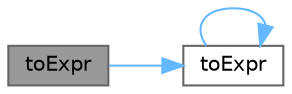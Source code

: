 digraph "toExpr"
{
 // LATEX_PDF_SIZE
  bgcolor="transparent";
  edge [fontname=Helvetica,fontsize=10,labelfontname=Helvetica,labelfontsize=10];
  node [fontname=Helvetica,fontsize=10,shape=box,height=0.2,width=0.4];
  rankdir="LR";
  Node1 [id="Node000001",label="toExpr",height=0.2,width=0.4,color="gray40", fillcolor="grey60", style="filled", fontcolor="black",tooltip=" "];
  Node1 -> Node2 [id="edge1_Node000001_Node000002",color="steelblue1",style="solid",tooltip=" "];
  Node2 [id="Node000002",label="toExpr",height=0.2,width=0.4,color="grey40", fillcolor="white", style="filled",URL="$classFoam_1_1expressions_1_1exprString.html#aba573a3179a530a8bf425bb6e75a443c",tooltip=" "];
  Node2 -> Node2 [id="edge2_Node000002_Node000002",color="steelblue1",style="solid",tooltip=" "];
}
